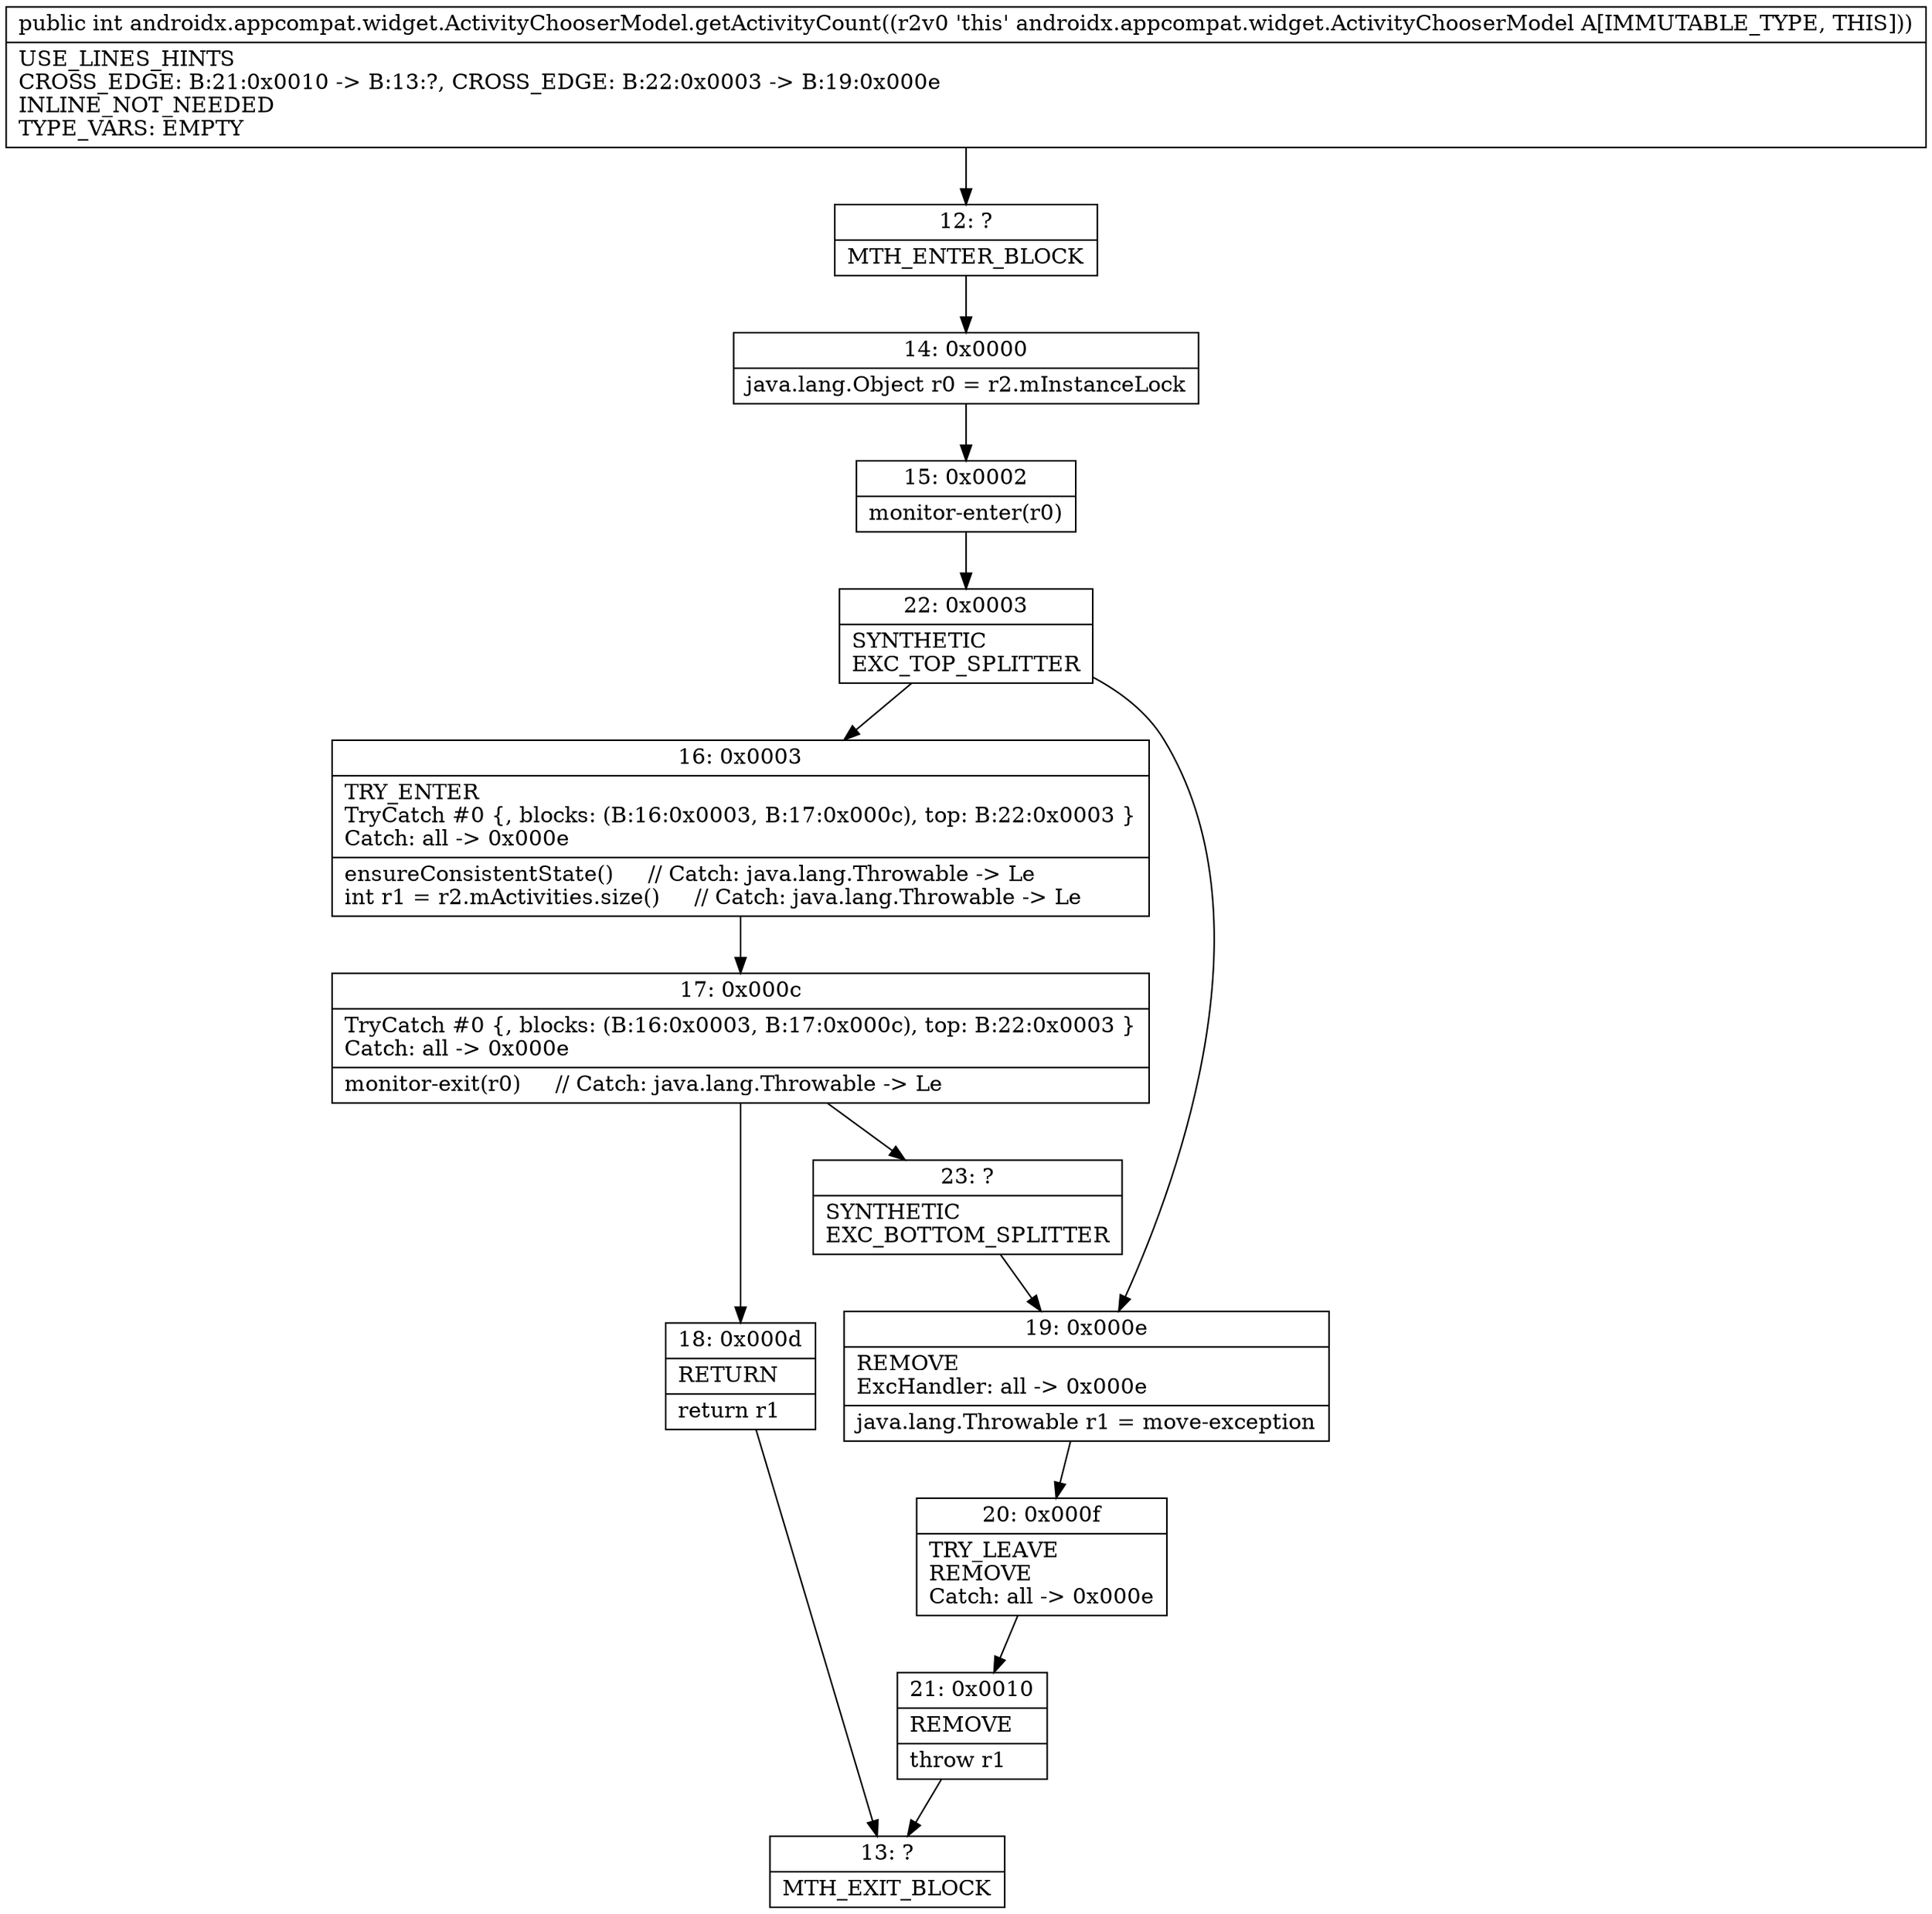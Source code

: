 digraph "CFG forandroidx.appcompat.widget.ActivityChooserModel.getActivityCount()I" {
Node_12 [shape=record,label="{12\:\ ?|MTH_ENTER_BLOCK\l}"];
Node_14 [shape=record,label="{14\:\ 0x0000|java.lang.Object r0 = r2.mInstanceLock\l}"];
Node_15 [shape=record,label="{15\:\ 0x0002|monitor\-enter(r0)\l}"];
Node_22 [shape=record,label="{22\:\ 0x0003|SYNTHETIC\lEXC_TOP_SPLITTER\l}"];
Node_16 [shape=record,label="{16\:\ 0x0003|TRY_ENTER\lTryCatch #0 \{, blocks: (B:16:0x0003, B:17:0x000c), top: B:22:0x0003 \}\lCatch: all \-\> 0x000e\l|ensureConsistentState()     \/\/ Catch: java.lang.Throwable \-\> Le\lint r1 = r2.mActivities.size()     \/\/ Catch: java.lang.Throwable \-\> Le\l}"];
Node_17 [shape=record,label="{17\:\ 0x000c|TryCatch #0 \{, blocks: (B:16:0x0003, B:17:0x000c), top: B:22:0x0003 \}\lCatch: all \-\> 0x000e\l|monitor\-exit(r0)     \/\/ Catch: java.lang.Throwable \-\> Le\l}"];
Node_18 [shape=record,label="{18\:\ 0x000d|RETURN\l|return r1\l}"];
Node_13 [shape=record,label="{13\:\ ?|MTH_EXIT_BLOCK\l}"];
Node_23 [shape=record,label="{23\:\ ?|SYNTHETIC\lEXC_BOTTOM_SPLITTER\l}"];
Node_19 [shape=record,label="{19\:\ 0x000e|REMOVE\lExcHandler: all \-\> 0x000e\l|java.lang.Throwable r1 = move\-exception\l}"];
Node_20 [shape=record,label="{20\:\ 0x000f|TRY_LEAVE\lREMOVE\lCatch: all \-\> 0x000e\l}"];
Node_21 [shape=record,label="{21\:\ 0x0010|REMOVE\l|throw r1\l}"];
MethodNode[shape=record,label="{public int androidx.appcompat.widget.ActivityChooserModel.getActivityCount((r2v0 'this' androidx.appcompat.widget.ActivityChooserModel A[IMMUTABLE_TYPE, THIS]))  | USE_LINES_HINTS\lCROSS_EDGE: B:21:0x0010 \-\> B:13:?, CROSS_EDGE: B:22:0x0003 \-\> B:19:0x000e\lINLINE_NOT_NEEDED\lTYPE_VARS: EMPTY\l}"];
MethodNode -> Node_12;Node_12 -> Node_14;
Node_14 -> Node_15;
Node_15 -> Node_22;
Node_22 -> Node_16;
Node_22 -> Node_19;
Node_16 -> Node_17;
Node_17 -> Node_18;
Node_17 -> Node_23;
Node_18 -> Node_13;
Node_23 -> Node_19;
Node_19 -> Node_20;
Node_20 -> Node_21;
Node_21 -> Node_13;
}

